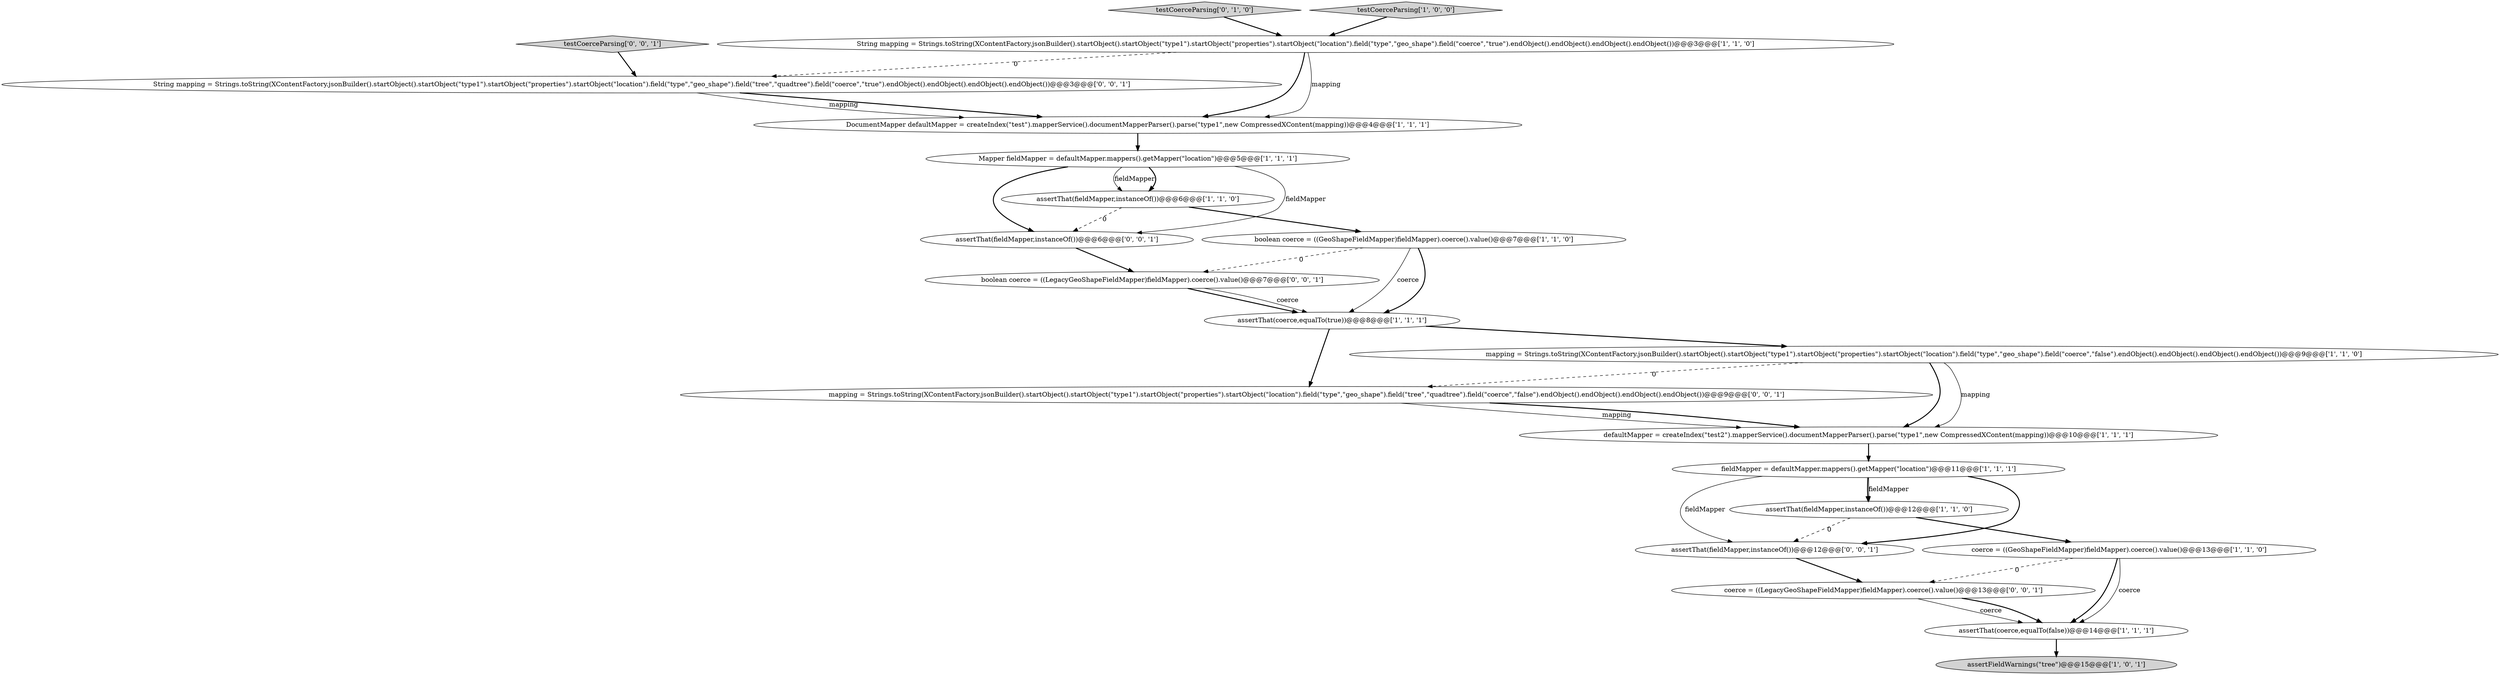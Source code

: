 digraph {
14 [style = filled, label = "testCoerceParsing['0', '1', '0']", fillcolor = lightgray, shape = diamond image = "AAA0AAABBB2BBB"];
21 [style = filled, label = "String mapping = Strings.toString(XContentFactory.jsonBuilder().startObject().startObject(\"type1\").startObject(\"properties\").startObject(\"location\").field(\"type\",\"geo_shape\").field(\"tree\",\"quadtree\").field(\"coerce\",\"true\").endObject().endObject().endObject().endObject())@@@3@@@['0', '0', '1']", fillcolor = white, shape = ellipse image = "AAA0AAABBB3BBB"];
18 [style = filled, label = "mapping = Strings.toString(XContentFactory.jsonBuilder().startObject().startObject(\"type1\").startObject(\"properties\").startObject(\"location\").field(\"type\",\"geo_shape\").field(\"tree\",\"quadtree\").field(\"coerce\",\"false\").endObject().endObject().endObject().endObject())@@@9@@@['0', '0', '1']", fillcolor = white, shape = ellipse image = "AAA0AAABBB3BBB"];
0 [style = filled, label = "boolean coerce = ((GeoShapeFieldMapper)fieldMapper).coerce().value()@@@7@@@['1', '1', '0']", fillcolor = white, shape = ellipse image = "AAA0AAABBB1BBB"];
16 [style = filled, label = "assertThat(fieldMapper,instanceOf())@@@12@@@['0', '0', '1']", fillcolor = white, shape = ellipse image = "AAA0AAABBB3BBB"];
2 [style = filled, label = "testCoerceParsing['1', '0', '0']", fillcolor = lightgray, shape = diamond image = "AAA0AAABBB1BBB"];
15 [style = filled, label = "testCoerceParsing['0', '0', '1']", fillcolor = lightgray, shape = diamond image = "AAA0AAABBB3BBB"];
8 [style = filled, label = "assertThat(fieldMapper,instanceOf())@@@6@@@['1', '1', '0']", fillcolor = white, shape = ellipse image = "AAA0AAABBB1BBB"];
3 [style = filled, label = "defaultMapper = createIndex(\"test2\").mapperService().documentMapperParser().parse(\"type1\",new CompressedXContent(mapping))@@@10@@@['1', '1', '1']", fillcolor = white, shape = ellipse image = "AAA0AAABBB1BBB"];
13 [style = filled, label = "Mapper fieldMapper = defaultMapper.mappers().getMapper(\"location\")@@@5@@@['1', '1', '1']", fillcolor = white, shape = ellipse image = "AAA0AAABBB1BBB"];
6 [style = filled, label = "assertThat(coerce,equalTo(false))@@@14@@@['1', '1', '1']", fillcolor = white, shape = ellipse image = "AAA0AAABBB1BBB"];
10 [style = filled, label = "mapping = Strings.toString(XContentFactory.jsonBuilder().startObject().startObject(\"type1\").startObject(\"properties\").startObject(\"location\").field(\"type\",\"geo_shape\").field(\"coerce\",\"false\").endObject().endObject().endObject().endObject())@@@9@@@['1', '1', '0']", fillcolor = white, shape = ellipse image = "AAA0AAABBB1BBB"];
1 [style = filled, label = "coerce = ((GeoShapeFieldMapper)fieldMapper).coerce().value()@@@13@@@['1', '1', '0']", fillcolor = white, shape = ellipse image = "AAA0AAABBB1BBB"];
11 [style = filled, label = "fieldMapper = defaultMapper.mappers().getMapper(\"location\")@@@11@@@['1', '1', '1']", fillcolor = white, shape = ellipse image = "AAA0AAABBB1BBB"];
12 [style = filled, label = "DocumentMapper defaultMapper = createIndex(\"test\").mapperService().documentMapperParser().parse(\"type1\",new CompressedXContent(mapping))@@@4@@@['1', '1', '1']", fillcolor = white, shape = ellipse image = "AAA0AAABBB1BBB"];
9 [style = filled, label = "assertThat(coerce,equalTo(true))@@@8@@@['1', '1', '1']", fillcolor = white, shape = ellipse image = "AAA0AAABBB1BBB"];
19 [style = filled, label = "assertThat(fieldMapper,instanceOf())@@@6@@@['0', '0', '1']", fillcolor = white, shape = ellipse image = "AAA0AAABBB3BBB"];
7 [style = filled, label = "assertThat(fieldMapper,instanceOf())@@@12@@@['1', '1', '0']", fillcolor = white, shape = ellipse image = "AAA0AAABBB1BBB"];
20 [style = filled, label = "boolean coerce = ((LegacyGeoShapeFieldMapper)fieldMapper).coerce().value()@@@7@@@['0', '0', '1']", fillcolor = white, shape = ellipse image = "AAA0AAABBB3BBB"];
4 [style = filled, label = "String mapping = Strings.toString(XContentFactory.jsonBuilder().startObject().startObject(\"type1\").startObject(\"properties\").startObject(\"location\").field(\"type\",\"geo_shape\").field(\"coerce\",\"true\").endObject().endObject().endObject().endObject())@@@3@@@['1', '1', '0']", fillcolor = white, shape = ellipse image = "AAA0AAABBB1BBB"];
17 [style = filled, label = "coerce = ((LegacyGeoShapeFieldMapper)fieldMapper).coerce().value()@@@13@@@['0', '0', '1']", fillcolor = white, shape = ellipse image = "AAA0AAABBB3BBB"];
5 [style = filled, label = "assertFieldWarnings(\"tree\")@@@15@@@['1', '0', '1']", fillcolor = lightgray, shape = ellipse image = "AAA0AAABBB1BBB"];
9->18 [style = bold, label=""];
18->3 [style = bold, label=""];
0->9 [style = solid, label="coerce"];
4->12 [style = solid, label="mapping"];
18->3 [style = solid, label="mapping"];
3->11 [style = bold, label=""];
2->4 [style = bold, label=""];
10->18 [style = dashed, label="0"];
11->16 [style = solid, label="fieldMapper"];
10->3 [style = solid, label="mapping"];
13->19 [style = bold, label=""];
8->0 [style = bold, label=""];
4->21 [style = dashed, label="0"];
13->19 [style = solid, label="fieldMapper"];
19->20 [style = bold, label=""];
0->9 [style = bold, label=""];
15->21 [style = bold, label=""];
11->16 [style = bold, label=""];
1->6 [style = bold, label=""];
0->20 [style = dashed, label="0"];
21->12 [style = bold, label=""];
10->3 [style = bold, label=""];
12->13 [style = bold, label=""];
17->6 [style = solid, label="coerce"];
11->7 [style = bold, label=""];
13->8 [style = solid, label="fieldMapper"];
21->12 [style = solid, label="mapping"];
8->19 [style = dashed, label="0"];
17->6 [style = bold, label=""];
11->7 [style = solid, label="fieldMapper"];
4->12 [style = bold, label=""];
6->5 [style = bold, label=""];
1->6 [style = solid, label="coerce"];
7->16 [style = dashed, label="0"];
16->17 [style = bold, label=""];
20->9 [style = bold, label=""];
7->1 [style = bold, label=""];
13->8 [style = bold, label=""];
14->4 [style = bold, label=""];
1->17 [style = dashed, label="0"];
20->9 [style = solid, label="coerce"];
9->10 [style = bold, label=""];
}
